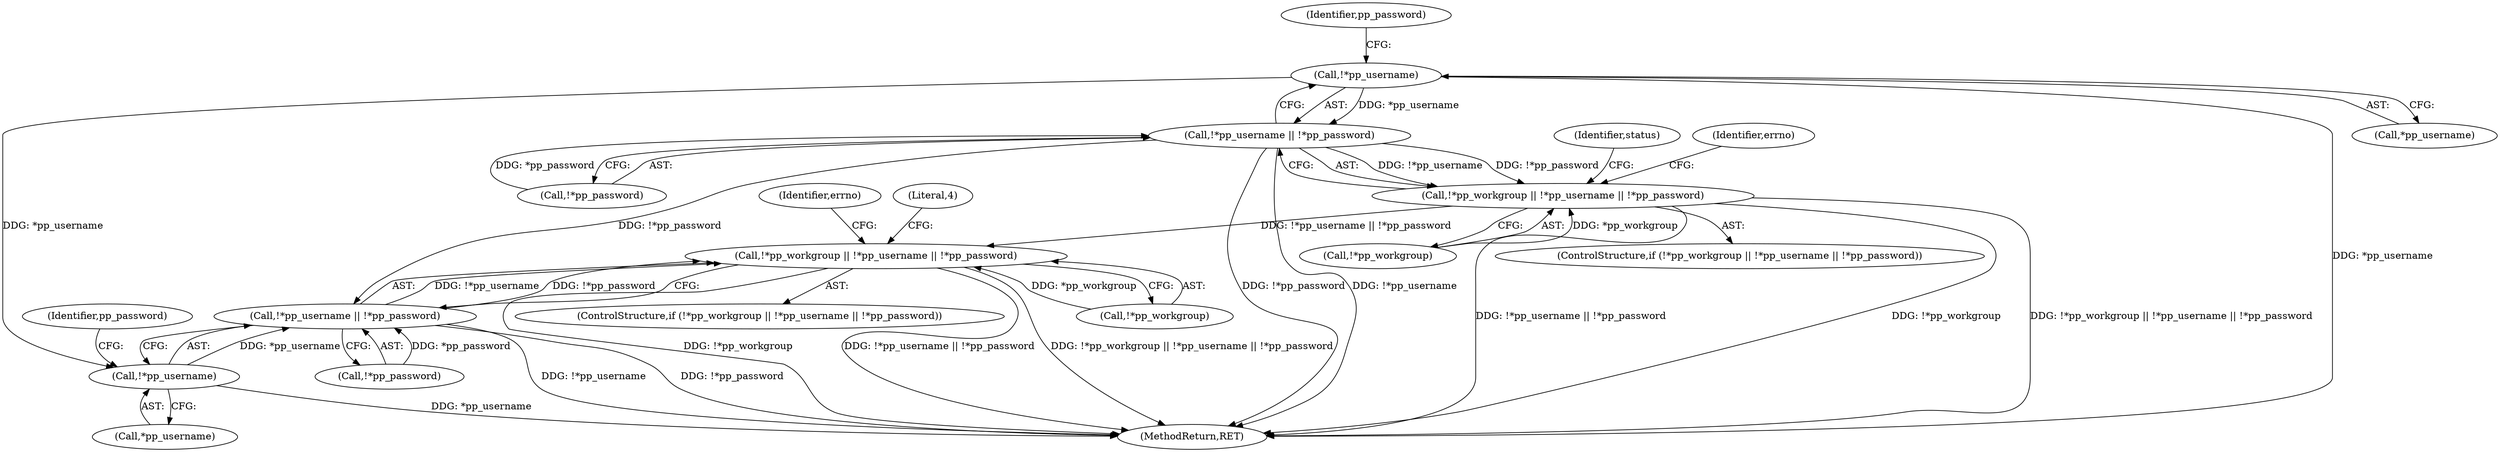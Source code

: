 digraph "0_samba_1ba49b8f389eda3414b14410c7fbcb4041ca06b1@pointer" {
"1000247" [label="(Call,!*pp_username)"];
"1000246" [label="(Call,!*pp_username || !*pp_password)"];
"1000242" [label="(Call,!*pp_workgroup || !*pp_username || !*pp_password)"];
"1000419" [label="(Call,!*pp_workgroup || !*pp_username || !*pp_password)"];
"1000423" [label="(Call,!*pp_username || !*pp_password)"];
"1000424" [label="(Call,!*pp_username)"];
"1000432" [label="(Identifier,errno)"];
"1000252" [label="(Identifier,pp_password)"];
"1000250" [label="(Call,!*pp_password)"];
"1000419" [label="(Call,!*pp_workgroup || !*pp_username || !*pp_password)"];
"1000241" [label="(ControlStructure,if (!*pp_workgroup || !*pp_username || !*pp_password))"];
"1000243" [label="(Call,!*pp_workgroup)"];
"1000242" [label="(Call,!*pp_workgroup || !*pp_username || !*pp_password)"];
"1000272" [label="(Identifier,status)"];
"1000255" [label="(Identifier,errno)"];
"1000424" [label="(Call,!*pp_username)"];
"1000418" [label="(ControlStructure,if (!*pp_workgroup || !*pp_username || !*pp_password))"];
"1000429" [label="(Identifier,pp_password)"];
"1000496" [label="(MethodReturn,RET)"];
"1000247" [label="(Call,!*pp_username)"];
"1000437" [label="(Literal,4)"];
"1000246" [label="(Call,!*pp_username || !*pp_password)"];
"1000420" [label="(Call,!*pp_workgroup)"];
"1000427" [label="(Call,!*pp_password)"];
"1000425" [label="(Call,*pp_username)"];
"1000423" [label="(Call,!*pp_username || !*pp_password)"];
"1000248" [label="(Call,*pp_username)"];
"1000247" -> "1000246"  [label="AST: "];
"1000247" -> "1000248"  [label="CFG: "];
"1000248" -> "1000247"  [label="AST: "];
"1000252" -> "1000247"  [label="CFG: "];
"1000246" -> "1000247"  [label="CFG: "];
"1000247" -> "1000496"  [label="DDG: *pp_username"];
"1000247" -> "1000246"  [label="DDG: *pp_username"];
"1000247" -> "1000424"  [label="DDG: *pp_username"];
"1000246" -> "1000242"  [label="AST: "];
"1000246" -> "1000250"  [label="CFG: "];
"1000250" -> "1000246"  [label="AST: "];
"1000242" -> "1000246"  [label="CFG: "];
"1000246" -> "1000496"  [label="DDG: !*pp_password"];
"1000246" -> "1000496"  [label="DDG: !*pp_username"];
"1000246" -> "1000242"  [label="DDG: !*pp_username"];
"1000246" -> "1000242"  [label="DDG: !*pp_password"];
"1000250" -> "1000246"  [label="DDG: *pp_password"];
"1000246" -> "1000423"  [label="DDG: !*pp_password"];
"1000242" -> "1000241"  [label="AST: "];
"1000242" -> "1000243"  [label="CFG: "];
"1000243" -> "1000242"  [label="AST: "];
"1000255" -> "1000242"  [label="CFG: "];
"1000272" -> "1000242"  [label="CFG: "];
"1000242" -> "1000496"  [label="DDG: !*pp_workgroup || !*pp_username || !*pp_password"];
"1000242" -> "1000496"  [label="DDG: !*pp_username || !*pp_password"];
"1000242" -> "1000496"  [label="DDG: !*pp_workgroup"];
"1000243" -> "1000242"  [label="DDG: *pp_workgroup"];
"1000242" -> "1000419"  [label="DDG: !*pp_username || !*pp_password"];
"1000419" -> "1000418"  [label="AST: "];
"1000419" -> "1000420"  [label="CFG: "];
"1000419" -> "1000423"  [label="CFG: "];
"1000420" -> "1000419"  [label="AST: "];
"1000423" -> "1000419"  [label="AST: "];
"1000432" -> "1000419"  [label="CFG: "];
"1000437" -> "1000419"  [label="CFG: "];
"1000419" -> "1000496"  [label="DDG: !*pp_workgroup"];
"1000419" -> "1000496"  [label="DDG: !*pp_username || !*pp_password"];
"1000419" -> "1000496"  [label="DDG: !*pp_workgroup || !*pp_username || !*pp_password"];
"1000420" -> "1000419"  [label="DDG: *pp_workgroup"];
"1000423" -> "1000419"  [label="DDG: !*pp_username"];
"1000423" -> "1000419"  [label="DDG: !*pp_password"];
"1000423" -> "1000424"  [label="CFG: "];
"1000423" -> "1000427"  [label="CFG: "];
"1000424" -> "1000423"  [label="AST: "];
"1000427" -> "1000423"  [label="AST: "];
"1000423" -> "1000496"  [label="DDG: !*pp_password"];
"1000423" -> "1000496"  [label="DDG: !*pp_username"];
"1000424" -> "1000423"  [label="DDG: *pp_username"];
"1000427" -> "1000423"  [label="DDG: *pp_password"];
"1000424" -> "1000425"  [label="CFG: "];
"1000425" -> "1000424"  [label="AST: "];
"1000429" -> "1000424"  [label="CFG: "];
"1000424" -> "1000496"  [label="DDG: *pp_username"];
}
